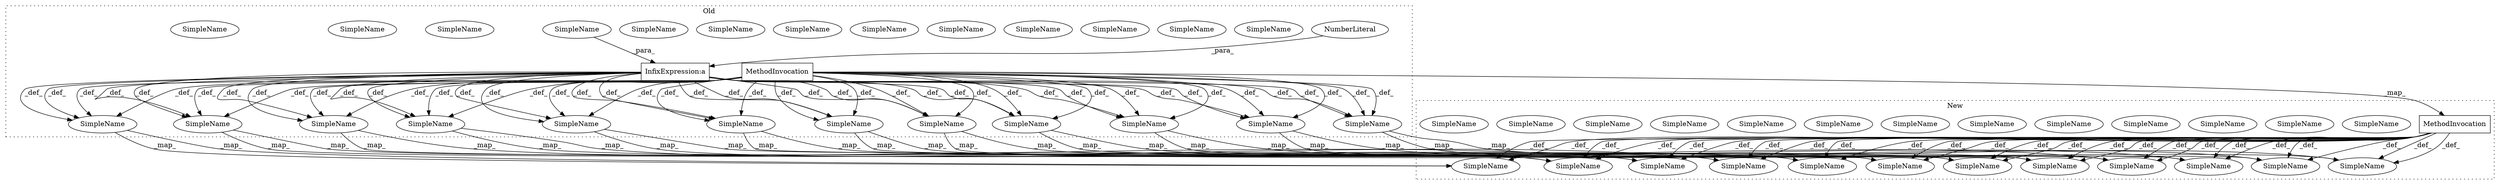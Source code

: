 digraph G {
subgraph cluster0 {
2 [label="MethodInvocation" a="32" s="3570,3626" l="12,1" shape="box"];
3 [label="NumberLiteral" a="34" s="3447" l="1" shape="ellipse"];
6 [label="SimpleName" a="42" s="3882" l="6" shape="ellipse"];
7 [label="SimpleName" a="42" s="4466" l="4" shape="ellipse"];
8 [label="SimpleName" a="42" s="4030" l="10" shape="ellipse"];
9 [label="SimpleName" a="42" s="4576" l="4" shape="ellipse"];
11 [label="SimpleName" a="42" s="4030" l="10" shape="ellipse"];
13 [label="SimpleName" a="42" s="4466" l="4" shape="ellipse"];
15 [label="SimpleName" a="42" s="3882" l="6" shape="ellipse"];
16 [label="SimpleName" a="42" s="3813" l="7" shape="ellipse"];
17 [label="SimpleName" a="42" s="4111" l="14" shape="ellipse"];
21 [label="SimpleName" a="42" s="4218" l="17" shape="ellipse"];
23 [label="SimpleName" a="42" s="4218" l="17" shape="ellipse"];
28 [label="SimpleName" a="42" s="3720" l="7" shape="ellipse"];
32 [label="SimpleName" a="42" s="4286" l="17" shape="ellipse"];
34 [label="SimpleName" a="42" s="3720" l="7" shape="ellipse"];
37 [label="SimpleName" a="42" s="4286" l="17" shape="ellipse"];
38 [label="SimpleName" a="42" s="4398" l="16" shape="ellipse"];
39 [label="SimpleName" a="42" s="4533" l="1" shape="ellipse"];
40 [label="SimpleName" a="42" s="3435" l="9" shape="ellipse"];
42 [label="SimpleName" a="42" s="4339" l="16" shape="ellipse"];
43 [label="SimpleName" a="42" s="4576" l="4" shape="ellipse"];
44 [label="SimpleName" a="42" s="4533" l="1" shape="ellipse"];
48 [label="SimpleName" a="42" s="4111" l="14" shape="ellipse"];
50 [label="SimpleName" a="42" s="3813" l="7" shape="ellipse"];
52 [label="SimpleName" a="42" s="4339" l="16" shape="ellipse"];
53 [label="SimpleName" a="42" s="4398" l="16" shape="ellipse"];
54 [label="InfixExpression:a" a="27" s="3444" l="3" shape="box"];
label = "Old";
style="dotted";
}
subgraph cluster1 {
1 [label="MethodInvocation" a="32" s="3378,3420" l="12,1" shape="box"];
4 [label="SimpleName" a="42" s="3999" l="17" shape="ellipse"];
5 [label="SimpleName" a="42" s="3892" l="14" shape="ellipse"];
10 [label="SimpleName" a="42" s="4067" l="17" shape="ellipse"];
12 [label="SimpleName" a="42" s="4247" l="4" shape="ellipse"];
14 [label="SimpleName" a="42" s="4314" l="1" shape="ellipse"];
18 [label="SimpleName" a="42" s="3892" l="14" shape="ellipse"];
19 [label="SimpleName" a="42" s="4179" l="16" shape="ellipse"];
20 [label="SimpleName" a="42" s="3663" l="6" shape="ellipse"];
22 [label="SimpleName" a="42" s="4247" l="4" shape="ellipse"];
24 [label="SimpleName" a="42" s="4120" l="16" shape="ellipse"];
25 [label="SimpleName" a="42" s="4357" l="4" shape="ellipse"];
26 [label="SimpleName" a="42" s="4357" l="4" shape="ellipse"];
27 [label="SimpleName" a="42" s="3544" l="7" shape="ellipse"];
29 [label="SimpleName" a="42" s="3663" l="6" shape="ellipse"];
30 [label="SimpleName" a="42" s="3544" l="7" shape="ellipse"];
31 [label="SimpleName" a="42" s="3594" l="7" shape="ellipse"];
33 [label="SimpleName" a="42" s="3999" l="17" shape="ellipse"];
35 [label="SimpleName" a="42" s="3811" l="10" shape="ellipse"];
36 [label="SimpleName" a="42" s="4120" l="16" shape="ellipse"];
41 [label="SimpleName" a="42" s="4067" l="17" shape="ellipse"];
45 [label="SimpleName" a="42" s="4314" l="1" shape="ellipse"];
46 [label="SimpleName" a="42" s="3811" l="10" shape="ellipse"];
47 [label="SimpleName" a="42" s="3224" l="2" shape="ellipse"];
49 [label="SimpleName" a="42" s="3594" l="7" shape="ellipse"];
51 [label="SimpleName" a="42" s="4179" l="16" shape="ellipse"];
label = "New";
style="dotted";
}
1 -> 49 [label="_def_"];
1 -> 45 [label="_def_"];
1 -> 36 [label="_def_"];
1 -> 49 [label="_def_"];
1 -> 29 [label="_def_"];
1 -> 36 [label="_def_"];
1 -> 22 [label="_def_"];
1 -> 33 [label="_def_"];
1 -> 5 [label="_def_"];
1 -> 27 [label="_def_"];
1 -> 41 [label="_def_"];
1 -> 26 [label="_def_"];
1 -> 29 [label="_def_"];
1 -> 41 [label="_def_"];
1 -> 22 [label="_def_"];
1 -> 27 [label="_def_"];
1 -> 46 [label="_def_"];
1 -> 45 [label="_def_"];
1 -> 5 [label="_def_"];
1 -> 19 [label="_def_"];
1 -> 19 [label="_def_"];
1 -> 46 [label="_def_"];
1 -> 26 [label="_def_"];
1 -> 33 [label="_def_"];
2 -> 48 [label="_def_"];
2 -> 43 [label="_def_"];
2 -> 23 [label="_def_"];
2 -> 28 [label="_def_"];
2 -> 42 [label="_def_"];
2 -> 6 [label="_def_"];
2 -> 53 [label="_def_"];
2 -> 8 [label="_def_"];
2 -> 16 [label="_def_"];
2 -> 39 [label="_def_"];
2 -> 13 [label="_def_"];
2 -> 53 [label="_def_"];
2 -> 39 [label="_def_"];
2 -> 42 [label="_def_"];
2 -> 32 [label="_def_"];
2 -> 13 [label="_def_"];
2 -> 8 [label="_def_"];
2 -> 1 [label="_map_"];
2 -> 32 [label="_def_"];
2 -> 6 [label="_def_"];
2 -> 43 [label="_def_"];
2 -> 16 [label="_def_"];
2 -> 23 [label="_def_"];
2 -> 28 [label="_def_"];
2 -> 48 [label="_def_"];
3 -> 54 [label="_para_"];
6 -> 29 [label="_map_"];
6 -> 29 [label="_map_"];
8 -> 46 [label="_map_"];
8 -> 46 [label="_map_"];
13 -> 22 [label="_map_"];
13 -> 22 [label="_map_"];
16 -> 49 [label="_map_"];
16 -> 49 [label="_map_"];
23 -> 33 [label="_map_"];
23 -> 33 [label="_map_"];
28 -> 27 [label="_map_"];
28 -> 27 [label="_map_"];
32 -> 41 [label="_map_"];
32 -> 41 [label="_map_"];
39 -> 45 [label="_map_"];
39 -> 45 [label="_map_"];
40 -> 54 [label="_para_"];
42 -> 36 [label="_map_"];
42 -> 36 [label="_map_"];
43 -> 26 [label="_map_"];
43 -> 26 [label="_map_"];
48 -> 5 [label="_map_"];
48 -> 5 [label="_map_"];
53 -> 19 [label="_map_"];
53 -> 19 [label="_map_"];
54 -> 48 [label="_def_"];
54 -> 48 [label="_def_"];
54 -> 32 [label="_def_"];
54 -> 39 [label="_def_"];
54 -> 43 [label="_def_"];
54 -> 13 [label="_def_"];
54 -> 23 [label="_def_"];
54 -> 28 [label="_def_"];
54 -> 39 [label="_def_"];
54 -> 43 [label="_def_"];
54 -> 16 [label="_def_"];
54 -> 42 [label="_def_"];
54 -> 8 [label="_def_"];
54 -> 53 [label="_def_"];
54 -> 13 [label="_def_"];
54 -> 53 [label="_def_"];
54 -> 23 [label="_def_"];
54 -> 6 [label="_def_"];
54 -> 16 [label="_def_"];
54 -> 28 [label="_def_"];
54 -> 6 [label="_def_"];
54 -> 32 [label="_def_"];
54 -> 8 [label="_def_"];
54 -> 42 [label="_def_"];
}